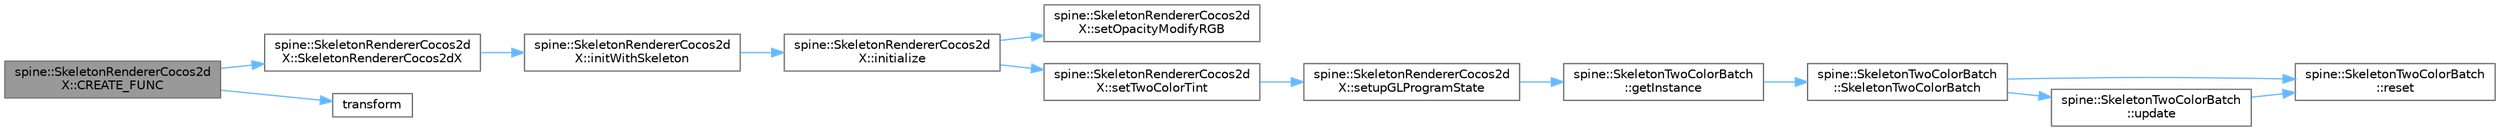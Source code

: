 digraph "spine::SkeletonRendererCocos2dX::CREATE_FUNC"
{
 // LATEX_PDF_SIZE
  bgcolor="transparent";
  edge [fontname=Helvetica,fontsize=10,labelfontname=Helvetica,labelfontsize=10];
  node [fontname=Helvetica,fontsize=10,shape=box,height=0.2,width=0.4];
  rankdir="LR";
  Node1 [id="Node000001",label="spine::SkeletonRendererCocos2d\lX::CREATE_FUNC",height=0.2,width=0.4,color="gray40", fillcolor="grey60", style="filled", fontcolor="black",tooltip=" "];
  Node1 -> Node2 [id="edge13_Node000001_Node000002",color="steelblue1",style="solid",tooltip=" "];
  Node2 [id="Node000002",label="spine::SkeletonRendererCocos2d\lX::SkeletonRendererCocos2dX",height=0.2,width=0.4,color="grey40", fillcolor="white", style="filled",URL="$classspine_1_1_skeleton_renderer_cocos2d_x.html#ad15816930cc65123fd888dd1dcc2cdfc",tooltip=" "];
  Node2 -> Node3 [id="edge14_Node000002_Node000003",color="steelblue1",style="solid",tooltip=" "];
  Node3 [id="Node000003",label="spine::SkeletonRendererCocos2d\lX::initWithSkeleton",height=0.2,width=0.4,color="grey40", fillcolor="white", style="filled",URL="$classspine_1_1_skeleton_renderer_cocos2d_x.html#a67128bfb421af67527c9dcedb6b5eef2",tooltip=" "];
  Node3 -> Node4 [id="edge15_Node000003_Node000004",color="steelblue1",style="solid",tooltip=" "];
  Node4 [id="Node000004",label="spine::SkeletonRendererCocos2d\lX::initialize",height=0.2,width=0.4,color="grey40", fillcolor="white", style="filled",URL="$classspine_1_1_skeleton_renderer_cocos2d_x.html#ab4b8692019c75145de9aed1405c6b735",tooltip=" "];
  Node4 -> Node5 [id="edge16_Node000004_Node000005",color="steelblue1",style="solid",tooltip=" "];
  Node5 [id="Node000005",label="spine::SkeletonRendererCocos2d\lX::setOpacityModifyRGB",height=0.2,width=0.4,color="grey40", fillcolor="white", style="filled",URL="$classspine_1_1_skeleton_renderer_cocos2d_x.html#abb3a385d84cc73f68628d6d0f690c670",tooltip=" "];
  Node4 -> Node6 [id="edge17_Node000004_Node000006",color="steelblue1",style="solid",tooltip=" "];
  Node6 [id="Node000006",label="spine::SkeletonRendererCocos2d\lX::setTwoColorTint",height=0.2,width=0.4,color="grey40", fillcolor="white", style="filled",URL="$classspine_1_1_skeleton_renderer_cocos2d_x.html#a4e20dc5f57f1c8e58bb76fccdb537f14",tooltip=" "];
  Node6 -> Node7 [id="edge18_Node000006_Node000007",color="steelblue1",style="solid",tooltip=" "];
  Node7 [id="Node000007",label="spine::SkeletonRendererCocos2d\lX::setupGLProgramState",height=0.2,width=0.4,color="grey40", fillcolor="white", style="filled",URL="$classspine_1_1_skeleton_renderer_cocos2d_x.html#a31094f02226a4a114a6a49f949de6fbd",tooltip=" "];
  Node7 -> Node8 [id="edge19_Node000007_Node000008",color="steelblue1",style="solid",tooltip=" "];
  Node8 [id="Node000008",label="spine::SkeletonTwoColorBatch\l::getInstance",height=0.2,width=0.4,color="grey40", fillcolor="white", style="filled",URL="$classspine_1_1_skeleton_two_color_batch.html#abacd6945d2558cf27d9fd04dff6de2b7",tooltip=" "];
  Node8 -> Node9 [id="edge20_Node000008_Node000009",color="steelblue1",style="solid",tooltip=" "];
  Node9 [id="Node000009",label="spine::SkeletonTwoColorBatch\l::SkeletonTwoColorBatch",height=0.2,width=0.4,color="grey40", fillcolor="white", style="filled",URL="$classspine_1_1_skeleton_two_color_batch.html#ae7c870a0ce7c26a8093fb90c7870d422",tooltip=" "];
  Node9 -> Node10 [id="edge21_Node000009_Node000010",color="steelblue1",style="solid",tooltip=" "];
  Node10 [id="Node000010",label="spine::SkeletonTwoColorBatch\l::reset",height=0.2,width=0.4,color="grey40", fillcolor="white", style="filled",URL="$classspine_1_1_skeleton_two_color_batch.html#a6185c1002742ff5be79c1c62588f0422",tooltip=" "];
  Node9 -> Node11 [id="edge22_Node000009_Node000011",color="steelblue1",style="solid",tooltip=" "];
  Node11 [id="Node000011",label="spine::SkeletonTwoColorBatch\l::update",height=0.2,width=0.4,color="grey40", fillcolor="white", style="filled",URL="$classspine_1_1_skeleton_two_color_batch.html#a98a46d9f41700fe63c8f32bfae2d29a9",tooltip=" "];
  Node11 -> Node10 [id="edge23_Node000011_Node000010",color="steelblue1",style="solid",tooltip=" "];
  Node1 -> Node12 [id="edge24_Node000001_Node000012",color="steelblue1",style="solid",tooltip=" "];
  Node12 [id="Node000012",label="transform",height=0.2,width=0.4,color="grey40", fillcolor="white", style="filled",URL="$geometry_8cpp.html#ad05130a1d9f2e9708c1125b4cc2fe7cb",tooltip=" "];
}
